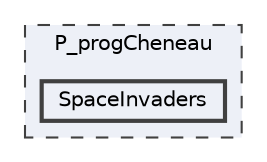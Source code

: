 digraph "E:/P_progCheneau/SpaceInvaders"
{
 // LATEX_PDF_SIZE
  bgcolor="transparent";
  edge [fontname=Helvetica,fontsize=10,labelfontname=Helvetica,labelfontsize=10];
  node [fontname=Helvetica,fontsize=10,shape=box,height=0.2,width=0.4];
  compound=true
  subgraph clusterdir_49f0a040cef41d76bd1a2b487e586cf9 {
    graph [ bgcolor="#edf0f7", pencolor="grey25", label="P_progCheneau", fontname=Helvetica,fontsize=10 style="filled,dashed", URL="dir_49f0a040cef41d76bd1a2b487e586cf9.html",tooltip=""]
  dir_ac890ca099a296af6d12ed1a21f535d9 [label="SpaceInvaders", fillcolor="#edf0f7", color="grey25", style="filled,bold", URL="dir_ac890ca099a296af6d12ed1a21f535d9.html",tooltip=""];
  }
}

